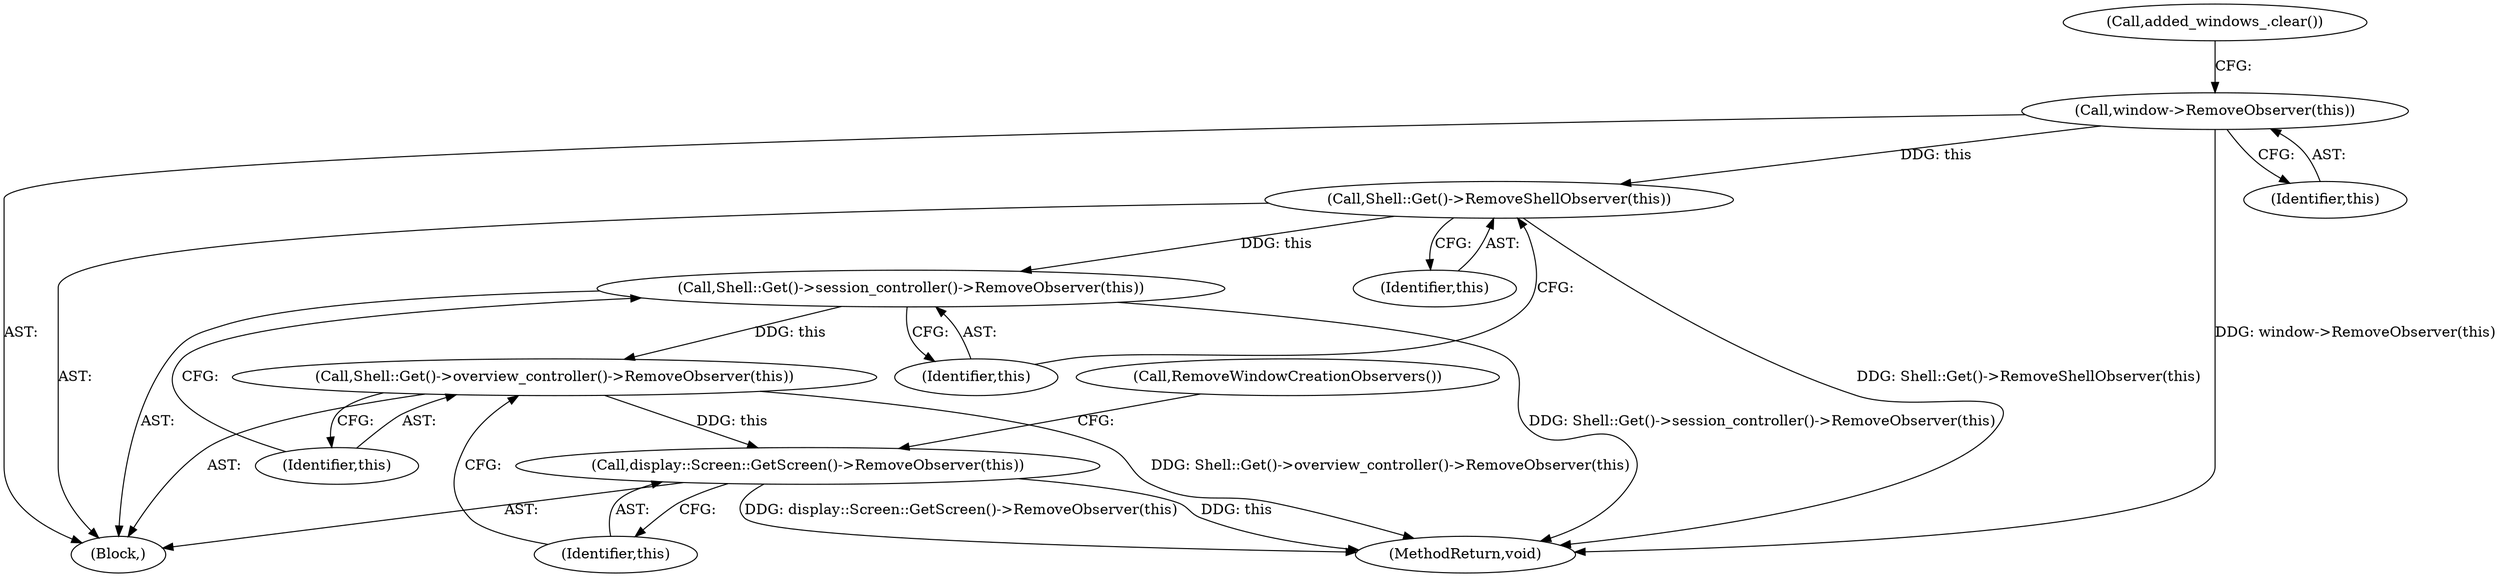 digraph "0_Chrome_13e1002277287ed0090b2ca76c2d01545e677935_2@API" {
"1000164" [label="(Call,window->RemoveObserver(this))"];
"1000167" [label="(Call,Shell::Get()->RemoveShellObserver(this))"];
"1000169" [label="(Call,Shell::Get()->session_controller()->RemoveObserver(this))"];
"1000171" [label="(Call,Shell::Get()->overview_controller()->RemoveObserver(this))"];
"1000173" [label="(Call,display::Screen::GetScreen()->RemoveObserver(this))"];
"1000180" [label="(MethodReturn,void)"];
"1000166" [label="(Call,added_windows_.clear())"];
"1000170" [label="(Identifier,this)"];
"1000174" [label="(Identifier,this)"];
"1000171" [label="(Call,Shell::Get()->overview_controller()->RemoveObserver(this))"];
"1000125" [label="(Block,)"];
"1000173" [label="(Call,display::Screen::GetScreen()->RemoveObserver(this))"];
"1000165" [label="(Identifier,this)"];
"1000175" [label="(Call,RemoveWindowCreationObservers())"];
"1000168" [label="(Identifier,this)"];
"1000172" [label="(Identifier,this)"];
"1000164" [label="(Call,window->RemoveObserver(this))"];
"1000169" [label="(Call,Shell::Get()->session_controller()->RemoveObserver(this))"];
"1000167" [label="(Call,Shell::Get()->RemoveShellObserver(this))"];
"1000164" -> "1000125"  [label="AST: "];
"1000164" -> "1000165"  [label="CFG: "];
"1000165" -> "1000164"  [label="AST: "];
"1000166" -> "1000164"  [label="CFG: "];
"1000164" -> "1000180"  [label="DDG: window->RemoveObserver(this)"];
"1000164" -> "1000167"  [label="DDG: this"];
"1000167" -> "1000125"  [label="AST: "];
"1000167" -> "1000168"  [label="CFG: "];
"1000168" -> "1000167"  [label="AST: "];
"1000170" -> "1000167"  [label="CFG: "];
"1000167" -> "1000180"  [label="DDG: Shell::Get()->RemoveShellObserver(this)"];
"1000167" -> "1000169"  [label="DDG: this"];
"1000169" -> "1000125"  [label="AST: "];
"1000169" -> "1000170"  [label="CFG: "];
"1000170" -> "1000169"  [label="AST: "];
"1000172" -> "1000169"  [label="CFG: "];
"1000169" -> "1000180"  [label="DDG: Shell::Get()->session_controller()->RemoveObserver(this)"];
"1000169" -> "1000171"  [label="DDG: this"];
"1000171" -> "1000125"  [label="AST: "];
"1000171" -> "1000172"  [label="CFG: "];
"1000172" -> "1000171"  [label="AST: "];
"1000174" -> "1000171"  [label="CFG: "];
"1000171" -> "1000180"  [label="DDG: Shell::Get()->overview_controller()->RemoveObserver(this)"];
"1000171" -> "1000173"  [label="DDG: this"];
"1000173" -> "1000125"  [label="AST: "];
"1000173" -> "1000174"  [label="CFG: "];
"1000174" -> "1000173"  [label="AST: "];
"1000175" -> "1000173"  [label="CFG: "];
"1000173" -> "1000180"  [label="DDG: display::Screen::GetScreen()->RemoveObserver(this)"];
"1000173" -> "1000180"  [label="DDG: this"];
}
